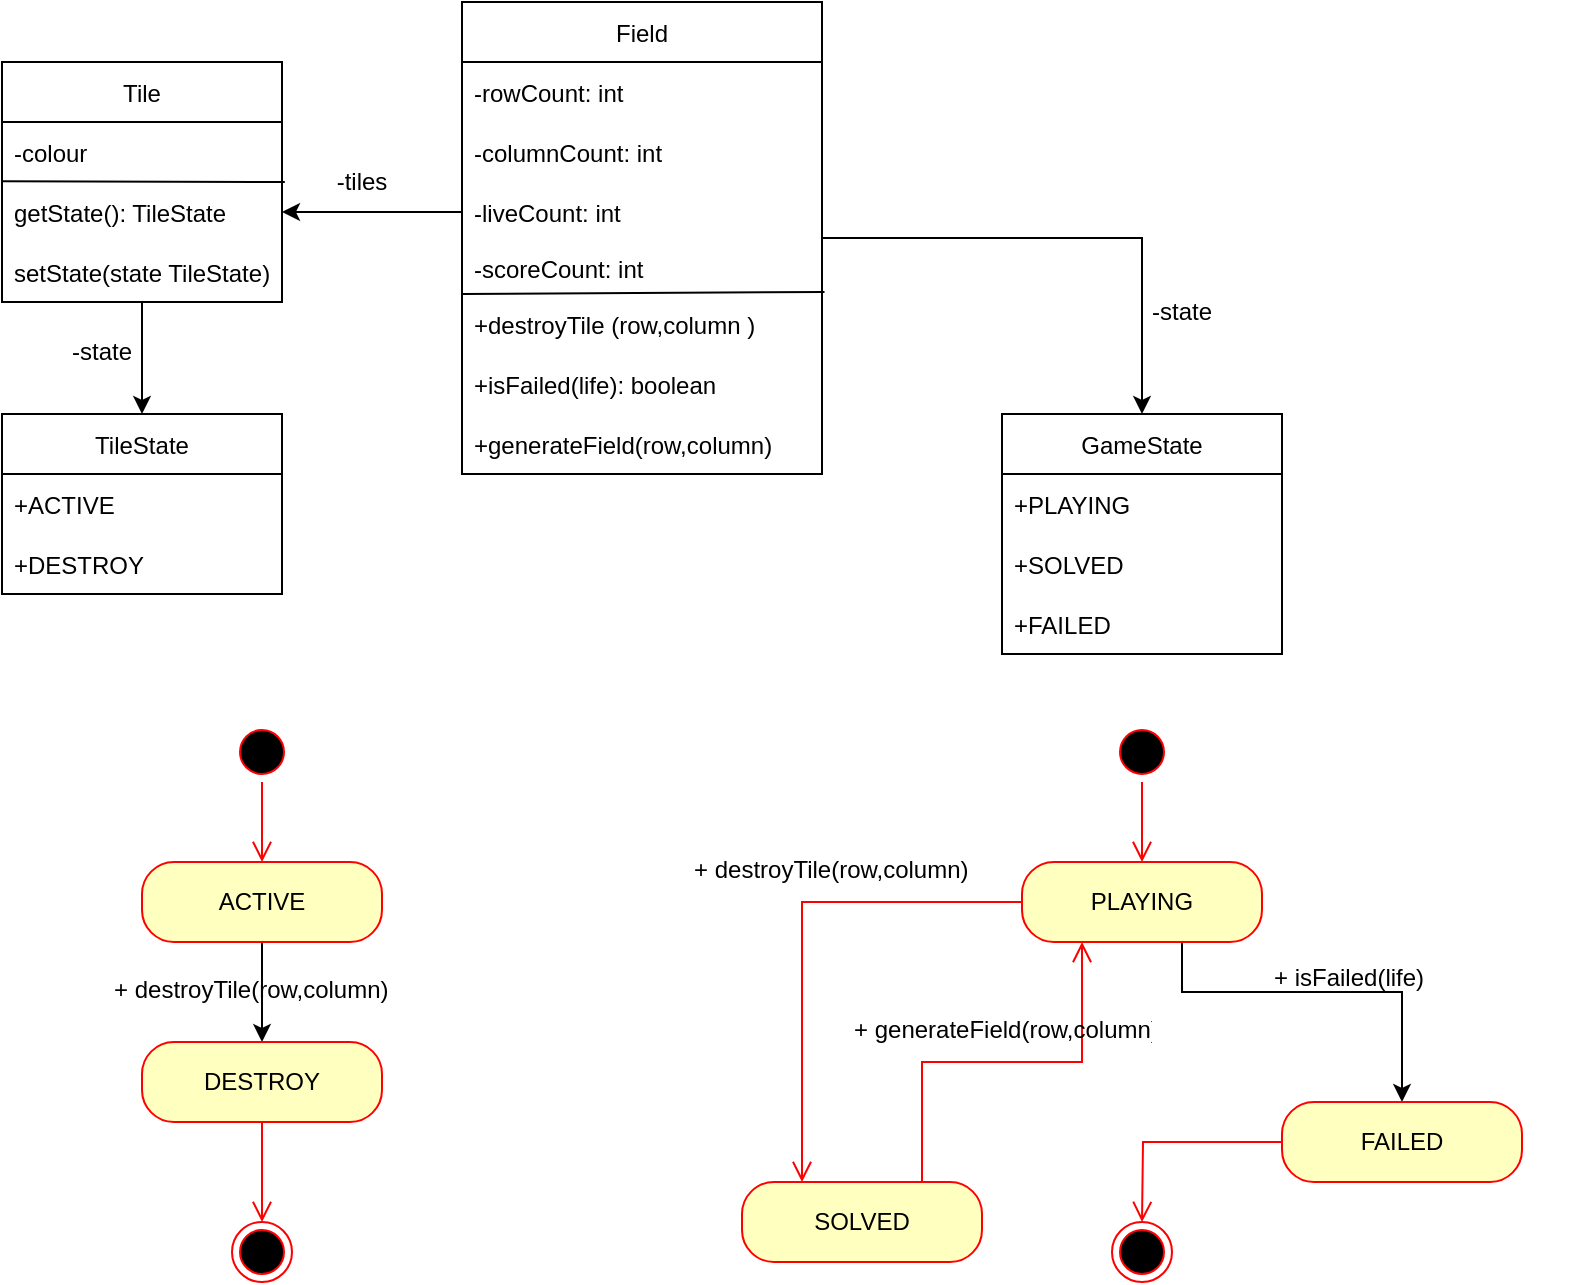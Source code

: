 <mxfile version="16.6.2" type="device"><diagram id="NinXeD1tLTSvCLf6tjEt" name="Page-1"><mxGraphModel dx="1182" dy="764" grid="1" gridSize="10" guides="1" tooltips="1" connect="1" arrows="1" fold="1" page="1" pageScale="1" pageWidth="850" pageHeight="1100" math="0" shadow="0"><root><mxCell id="0"/><mxCell id="1" parent="0"/><mxCell id="EaYm3IbOgNCF2yHg5rfj-52" style="edgeStyle=orthogonalEdgeStyle;rounded=0;orthogonalLoop=1;jettySize=auto;html=1;entryX=0.5;entryY=0;entryDx=0;entryDy=0;" edge="1" parent="1" source="EaYm3IbOgNCF2yHg5rfj-7" target="EaYm3IbOgNCF2yHg5rfj-48"><mxGeometry relative="1" as="geometry"/></mxCell><mxCell id="EaYm3IbOgNCF2yHg5rfj-7" value="Field" style="swimlane;fontStyle=0;childLayout=stackLayout;horizontal=1;startSize=30;horizontalStack=0;resizeParent=1;resizeParentMax=0;resizeLast=0;collapsible=1;marginBottom=0;" vertex="1" parent="1"><mxGeometry x="290" y="300" width="180" height="236" as="geometry"/></mxCell><mxCell id="EaYm3IbOgNCF2yHg5rfj-8" value="-rowCount: int" style="text;strokeColor=none;fillColor=none;align=left;verticalAlign=middle;spacingLeft=4;spacingRight=4;overflow=hidden;points=[[0,0.5],[1,0.5]];portConstraint=eastwest;rotatable=0;" vertex="1" parent="EaYm3IbOgNCF2yHg5rfj-7"><mxGeometry y="30" width="180" height="30" as="geometry"/></mxCell><mxCell id="EaYm3IbOgNCF2yHg5rfj-9" value="-columnCount: int" style="text;strokeColor=none;fillColor=none;align=left;verticalAlign=middle;spacingLeft=4;spacingRight=4;overflow=hidden;points=[[0,0.5],[1,0.5]];portConstraint=eastwest;rotatable=0;" vertex="1" parent="EaYm3IbOgNCF2yHg5rfj-7"><mxGeometry y="60" width="180" height="30" as="geometry"/></mxCell><mxCell id="EaYm3IbOgNCF2yHg5rfj-10" value="-liveCount: int" style="text;strokeColor=none;fillColor=none;align=left;verticalAlign=middle;spacingLeft=4;spacingRight=4;overflow=hidden;points=[[0,0.5],[1,0.5]];portConstraint=eastwest;rotatable=0;" vertex="1" parent="EaYm3IbOgNCF2yHg5rfj-7"><mxGeometry y="90" width="180" height="30" as="geometry"/></mxCell><mxCell id="EaYm3IbOgNCF2yHg5rfj-17" value="-scoreCount: int" style="text;strokeColor=none;fillColor=none;align=left;verticalAlign=top;spacingLeft=4;spacingRight=4;overflow=hidden;rotatable=0;points=[[0,0.5],[1,0.5]];portConstraint=eastwest;" vertex="1" parent="EaYm3IbOgNCF2yHg5rfj-7"><mxGeometry y="120" width="180" height="26" as="geometry"/></mxCell><mxCell id="EaYm3IbOgNCF2yHg5rfj-27" value="+destroyTile (row,column )" style="text;strokeColor=none;fillColor=none;align=left;verticalAlign=middle;spacingLeft=4;spacingRight=4;overflow=hidden;points=[[0,0.5],[1,0.5]];portConstraint=eastwest;rotatable=0;" vertex="1" parent="EaYm3IbOgNCF2yHg5rfj-7"><mxGeometry y="146" width="180" height="30" as="geometry"/></mxCell><mxCell id="EaYm3IbOgNCF2yHg5rfj-28" value="+isFailed(life): boolean" style="text;strokeColor=none;fillColor=none;align=left;verticalAlign=middle;spacingLeft=4;spacingRight=4;overflow=hidden;points=[[0,0.5],[1,0.5]];portConstraint=eastwest;rotatable=0;" vertex="1" parent="EaYm3IbOgNCF2yHg5rfj-7"><mxGeometry y="176" width="180" height="30" as="geometry"/></mxCell><mxCell id="EaYm3IbOgNCF2yHg5rfj-35" value="" style="endArrow=none;html=1;rounded=0;entryX=1.007;entryY=-0.033;entryDx=0;entryDy=0;entryPerimeter=0;exitX=0.002;exitY=0;exitDx=0;exitDy=0;exitPerimeter=0;" edge="1" parent="EaYm3IbOgNCF2yHg5rfj-7" source="EaYm3IbOgNCF2yHg5rfj-27" target="EaYm3IbOgNCF2yHg5rfj-27"><mxGeometry width="50" height="50" relative="1" as="geometry"><mxPoint x="80" y="110" as="sourcePoint"/><mxPoint x="130" y="60" as="targetPoint"/></mxGeometry></mxCell><mxCell id="EaYm3IbOgNCF2yHg5rfj-81" value="+generateField(row,column)" style="text;strokeColor=none;fillColor=none;align=left;verticalAlign=middle;spacingLeft=4;spacingRight=4;overflow=hidden;points=[[0,0.5],[1,0.5]];portConstraint=eastwest;rotatable=0;" vertex="1" parent="EaYm3IbOgNCF2yHg5rfj-7"><mxGeometry y="206" width="180" height="30" as="geometry"/></mxCell><mxCell id="EaYm3IbOgNCF2yHg5rfj-46" style="edgeStyle=orthogonalEdgeStyle;rounded=0;orthogonalLoop=1;jettySize=auto;html=1;entryX=0.5;entryY=0;entryDx=0;entryDy=0;" edge="1" parent="1" source="EaYm3IbOgNCF2yHg5rfj-30" target="EaYm3IbOgNCF2yHg5rfj-41"><mxGeometry relative="1" as="geometry"/></mxCell><mxCell id="EaYm3IbOgNCF2yHg5rfj-30" value="Tile" style="swimlane;fontStyle=0;childLayout=stackLayout;horizontal=1;startSize=30;horizontalStack=0;resizeParent=1;resizeParentMax=0;resizeLast=0;collapsible=1;marginBottom=0;" vertex="1" parent="1"><mxGeometry x="60" y="330" width="140" height="120" as="geometry"/></mxCell><mxCell id="EaYm3IbOgNCF2yHg5rfj-31" value="-colour" style="text;strokeColor=none;fillColor=none;align=left;verticalAlign=middle;spacingLeft=4;spacingRight=4;overflow=hidden;points=[[0,0.5],[1,0.5]];portConstraint=eastwest;rotatable=0;" vertex="1" parent="EaYm3IbOgNCF2yHg5rfj-30"><mxGeometry y="30" width="140" height="30" as="geometry"/></mxCell><mxCell id="EaYm3IbOgNCF2yHg5rfj-40" value="" style="endArrow=none;html=1;rounded=0;entryX=1.01;entryY=0;entryDx=0;entryDy=0;entryPerimeter=0;exitX=-0.002;exitY=-0.011;exitDx=0;exitDy=0;exitPerimeter=0;" edge="1" parent="EaYm3IbOgNCF2yHg5rfj-30" source="EaYm3IbOgNCF2yHg5rfj-36" target="EaYm3IbOgNCF2yHg5rfj-36"><mxGeometry width="50" height="50" relative="1" as="geometry"><mxPoint x="10" y="90" as="sourcePoint"/><mxPoint x="60" y="40" as="targetPoint"/></mxGeometry></mxCell><mxCell id="EaYm3IbOgNCF2yHg5rfj-36" value="getState(): TileState" style="text;strokeColor=none;fillColor=none;align=left;verticalAlign=middle;spacingLeft=4;spacingRight=4;overflow=hidden;points=[[0,0.5],[1,0.5]];portConstraint=eastwest;rotatable=0;" vertex="1" parent="EaYm3IbOgNCF2yHg5rfj-30"><mxGeometry y="60" width="140" height="30" as="geometry"/></mxCell><mxCell id="EaYm3IbOgNCF2yHg5rfj-38" value="setState(state TileState)" style="text;strokeColor=none;fillColor=none;align=left;verticalAlign=middle;spacingLeft=4;spacingRight=4;overflow=hidden;points=[[0,0.5],[1,0.5]];portConstraint=eastwest;rotatable=0;" vertex="1" parent="EaYm3IbOgNCF2yHg5rfj-30"><mxGeometry y="90" width="140" height="30" as="geometry"/></mxCell><mxCell id="EaYm3IbOgNCF2yHg5rfj-41" value="TileState" style="swimlane;fontStyle=0;childLayout=stackLayout;horizontal=1;startSize=30;horizontalStack=0;resizeParent=1;resizeParentMax=0;resizeLast=0;collapsible=1;marginBottom=0;" vertex="1" parent="1"><mxGeometry x="60" y="506" width="140" height="90" as="geometry"/></mxCell><mxCell id="EaYm3IbOgNCF2yHg5rfj-42" value="+ACTIVE" style="text;strokeColor=none;fillColor=none;align=left;verticalAlign=middle;spacingLeft=4;spacingRight=4;overflow=hidden;points=[[0,0.5],[1,0.5]];portConstraint=eastwest;rotatable=0;" vertex="1" parent="EaYm3IbOgNCF2yHg5rfj-41"><mxGeometry y="30" width="140" height="30" as="geometry"/></mxCell><mxCell id="EaYm3IbOgNCF2yHg5rfj-43" value="+DESTROY" style="text;strokeColor=none;fillColor=none;align=left;verticalAlign=middle;spacingLeft=4;spacingRight=4;overflow=hidden;points=[[0,0.5],[1,0.5]];portConstraint=eastwest;rotatable=0;" vertex="1" parent="EaYm3IbOgNCF2yHg5rfj-41"><mxGeometry y="60" width="140" height="30" as="geometry"/></mxCell><mxCell id="EaYm3IbOgNCF2yHg5rfj-47" style="edgeStyle=orthogonalEdgeStyle;rounded=0;orthogonalLoop=1;jettySize=auto;html=1;entryX=1;entryY=0.5;entryDx=0;entryDy=0;" edge="1" parent="1" source="EaYm3IbOgNCF2yHg5rfj-10" target="EaYm3IbOgNCF2yHg5rfj-36"><mxGeometry relative="1" as="geometry"/></mxCell><mxCell id="EaYm3IbOgNCF2yHg5rfj-48" value="GameState" style="swimlane;fontStyle=0;childLayout=stackLayout;horizontal=1;startSize=30;horizontalStack=0;resizeParent=1;resizeParentMax=0;resizeLast=0;collapsible=1;marginBottom=0;" vertex="1" parent="1"><mxGeometry x="560" y="506" width="140" height="120" as="geometry"/></mxCell><mxCell id="EaYm3IbOgNCF2yHg5rfj-49" value="+PLAYING" style="text;strokeColor=none;fillColor=none;align=left;verticalAlign=middle;spacingLeft=4;spacingRight=4;overflow=hidden;points=[[0,0.5],[1,0.5]];portConstraint=eastwest;rotatable=0;" vertex="1" parent="EaYm3IbOgNCF2yHg5rfj-48"><mxGeometry y="30" width="140" height="30" as="geometry"/></mxCell><mxCell id="EaYm3IbOgNCF2yHg5rfj-50" value="+SOLVED" style="text;strokeColor=none;fillColor=none;align=left;verticalAlign=middle;spacingLeft=4;spacingRight=4;overflow=hidden;points=[[0,0.5],[1,0.5]];portConstraint=eastwest;rotatable=0;" vertex="1" parent="EaYm3IbOgNCF2yHg5rfj-48"><mxGeometry y="60" width="140" height="30" as="geometry"/></mxCell><mxCell id="EaYm3IbOgNCF2yHg5rfj-51" value="+FAILED" style="text;strokeColor=none;fillColor=none;align=left;verticalAlign=middle;spacingLeft=4;spacingRight=4;overflow=hidden;points=[[0,0.5],[1,0.5]];portConstraint=eastwest;rotatable=0;" vertex="1" parent="EaYm3IbOgNCF2yHg5rfj-48"><mxGeometry y="90" width="140" height="30" as="geometry"/></mxCell><mxCell id="EaYm3IbOgNCF2yHg5rfj-54" value="" style="ellipse;html=1;shape=startState;fillColor=#000000;strokeColor=#ff0000;" vertex="1" parent="1"><mxGeometry x="615" y="660" width="30" height="30" as="geometry"/></mxCell><mxCell id="EaYm3IbOgNCF2yHg5rfj-55" value="" style="edgeStyle=orthogonalEdgeStyle;html=1;verticalAlign=bottom;endArrow=open;endSize=8;strokeColor=#ff0000;rounded=0;" edge="1" source="EaYm3IbOgNCF2yHg5rfj-54" parent="1"><mxGeometry relative="1" as="geometry"><mxPoint x="630" y="730" as="targetPoint"/></mxGeometry></mxCell><mxCell id="EaYm3IbOgNCF2yHg5rfj-64" style="edgeStyle=orthogonalEdgeStyle;rounded=0;orthogonalLoop=1;jettySize=auto;html=1;" edge="1" parent="1" source="EaYm3IbOgNCF2yHg5rfj-56" target="EaYm3IbOgNCF2yHg5rfj-60"><mxGeometry relative="1" as="geometry"><Array as="points"><mxPoint x="650" y="795"/><mxPoint x="760" y="795"/></Array></mxGeometry></mxCell><mxCell id="EaYm3IbOgNCF2yHg5rfj-56" value="PLAYING" style="rounded=1;whiteSpace=wrap;html=1;arcSize=40;fontColor=#000000;fillColor=#ffffc0;strokeColor=#ff0000;" vertex="1" parent="1"><mxGeometry x="570" y="730" width="120" height="40" as="geometry"/></mxCell><mxCell id="EaYm3IbOgNCF2yHg5rfj-57" value="" style="edgeStyle=orthogonalEdgeStyle;html=1;verticalAlign=bottom;endArrow=open;endSize=8;strokeColor=#ff0000;rounded=0;entryX=0.25;entryY=0;entryDx=0;entryDy=0;" edge="1" source="EaYm3IbOgNCF2yHg5rfj-56" parent="1" target="EaYm3IbOgNCF2yHg5rfj-58"><mxGeometry relative="1" as="geometry"><mxPoint x="630" y="830" as="targetPoint"/><Array as="points"><mxPoint x="460" y="750"/></Array></mxGeometry></mxCell><mxCell id="EaYm3IbOgNCF2yHg5rfj-58" value="SOLVED" style="rounded=1;whiteSpace=wrap;html=1;arcSize=40;fontColor=#000000;fillColor=#ffffc0;strokeColor=#ff0000;" vertex="1" parent="1"><mxGeometry x="430" y="890" width="120" height="40" as="geometry"/></mxCell><mxCell id="EaYm3IbOgNCF2yHg5rfj-59" value="" style="edgeStyle=orthogonalEdgeStyle;html=1;verticalAlign=bottom;endArrow=open;endSize=8;strokeColor=#ff0000;rounded=0;" edge="1" source="EaYm3IbOgNCF2yHg5rfj-58" parent="1" target="EaYm3IbOgNCF2yHg5rfj-56"><mxGeometry relative="1" as="geometry"><mxPoint x="520" y="920" as="targetPoint"/><Array as="points"><mxPoint x="520" y="830"/><mxPoint x="600" y="830"/></Array></mxGeometry></mxCell><mxCell id="EaYm3IbOgNCF2yHg5rfj-60" value="FAILED" style="rounded=1;whiteSpace=wrap;html=1;arcSize=40;fontColor=#000000;fillColor=#ffffc0;strokeColor=#ff0000;" vertex="1" parent="1"><mxGeometry x="700" y="850" width="120" height="40" as="geometry"/></mxCell><mxCell id="EaYm3IbOgNCF2yHg5rfj-61" value="" style="edgeStyle=orthogonalEdgeStyle;html=1;verticalAlign=bottom;endArrow=open;endSize=8;strokeColor=#ff0000;rounded=0;" edge="1" source="EaYm3IbOgNCF2yHg5rfj-60" parent="1"><mxGeometry relative="1" as="geometry"><mxPoint x="630" y="910" as="targetPoint"/></mxGeometry></mxCell><mxCell id="EaYm3IbOgNCF2yHg5rfj-62" value="" style="ellipse;html=1;shape=endState;fillColor=#000000;strokeColor=#ff0000;" vertex="1" parent="1"><mxGeometry x="615" y="910" width="30" height="30" as="geometry"/></mxCell><mxCell id="EaYm3IbOgNCF2yHg5rfj-65" value="" style="ellipse;html=1;shape=startState;fillColor=#000000;strokeColor=#ff0000;" vertex="1" parent="1"><mxGeometry x="175" y="660" width="30" height="30" as="geometry"/></mxCell><mxCell id="EaYm3IbOgNCF2yHg5rfj-66" value="" style="edgeStyle=orthogonalEdgeStyle;html=1;verticalAlign=bottom;endArrow=open;endSize=8;strokeColor=#ff0000;rounded=0;" edge="1" parent="1" source="EaYm3IbOgNCF2yHg5rfj-65"><mxGeometry relative="1" as="geometry"><mxPoint x="190" y="730" as="targetPoint"/></mxGeometry></mxCell><mxCell id="EaYm3IbOgNCF2yHg5rfj-67" style="edgeStyle=orthogonalEdgeStyle;rounded=0;orthogonalLoop=1;jettySize=auto;html=1;" edge="1" parent="1" source="EaYm3IbOgNCF2yHg5rfj-68" target="EaYm3IbOgNCF2yHg5rfj-72"><mxGeometry relative="1" as="geometry"><Array as="points"><mxPoint x="190" y="790"/><mxPoint x="190" y="790"/></Array></mxGeometry></mxCell><mxCell id="EaYm3IbOgNCF2yHg5rfj-68" value="ACTIVE" style="rounded=1;whiteSpace=wrap;html=1;arcSize=40;fontColor=#000000;fillColor=#ffffc0;strokeColor=#ff0000;" vertex="1" parent="1"><mxGeometry x="130" y="730" width="120" height="40" as="geometry"/></mxCell><mxCell id="EaYm3IbOgNCF2yHg5rfj-72" value="DESTROY" style="rounded=1;whiteSpace=wrap;html=1;arcSize=40;fontColor=#000000;fillColor=#ffffc0;strokeColor=#ff0000;" vertex="1" parent="1"><mxGeometry x="130" y="820" width="120" height="40" as="geometry"/></mxCell><mxCell id="EaYm3IbOgNCF2yHg5rfj-73" value="" style="edgeStyle=orthogonalEdgeStyle;html=1;verticalAlign=bottom;endArrow=open;endSize=8;strokeColor=#ff0000;rounded=0;" edge="1" parent="1" source="EaYm3IbOgNCF2yHg5rfj-72"><mxGeometry relative="1" as="geometry"><mxPoint x="190" y="910" as="targetPoint"/></mxGeometry></mxCell><mxCell id="EaYm3IbOgNCF2yHg5rfj-74" value="" style="ellipse;html=1;shape=endState;fillColor=#000000;strokeColor=#ff0000;" vertex="1" parent="1"><mxGeometry x="175" y="910" width="30" height="30" as="geometry"/></mxCell><mxCell id="EaYm3IbOgNCF2yHg5rfj-75" value="-tiles" style="text;html=1;strokeColor=none;fillColor=none;align=center;verticalAlign=middle;whiteSpace=wrap;rounded=0;" vertex="1" parent="1"><mxGeometry x="210" y="375" width="60" height="30" as="geometry"/></mxCell><mxCell id="EaYm3IbOgNCF2yHg5rfj-76" value="-state" style="text;html=1;strokeColor=none;fillColor=none;align=center;verticalAlign=middle;whiteSpace=wrap;rounded=0;" vertex="1" parent="1"><mxGeometry x="80" y="460" width="60" height="30" as="geometry"/></mxCell><mxCell id="EaYm3IbOgNCF2yHg5rfj-77" value="-state" style="text;html=1;strokeColor=none;fillColor=none;align=center;verticalAlign=middle;whiteSpace=wrap;rounded=0;" vertex="1" parent="1"><mxGeometry x="620" y="440" width="60" height="30" as="geometry"/></mxCell><mxCell id="EaYm3IbOgNCF2yHg5rfj-80" value="+ destroyTile(row,column)" style="text;strokeColor=none;fillColor=none;align=left;verticalAlign=top;spacingLeft=4;spacingRight=4;overflow=hidden;rotatable=0;points=[[0,0.5],[1,0.5]];portConstraint=eastwest;" vertex="1" parent="1"><mxGeometry x="400" y="720" width="160" height="26" as="geometry"/></mxCell><mxCell id="EaYm3IbOgNCF2yHg5rfj-84" value="+ generateField(row,column)" style="text;strokeColor=none;fillColor=none;align=left;verticalAlign=top;spacingLeft=4;spacingRight=4;overflow=hidden;rotatable=0;points=[[0,0.5],[1,0.5]];portConstraint=eastwest;" vertex="1" parent="1"><mxGeometry x="480" y="800" width="160" height="26" as="geometry"/></mxCell><mxCell id="EaYm3IbOgNCF2yHg5rfj-85" value="+ isFailed(life)" style="text;strokeColor=none;fillColor=none;align=left;verticalAlign=top;spacingLeft=4;spacingRight=4;overflow=hidden;rotatable=0;points=[[0,0.5],[1,0.5]];portConstraint=eastwest;" vertex="1" parent="1"><mxGeometry x="690" y="774" width="160" height="26" as="geometry"/></mxCell><mxCell id="EaYm3IbOgNCF2yHg5rfj-86" value="+ destroyTile(row,column)" style="text;strokeColor=none;fillColor=none;align=left;verticalAlign=top;spacingLeft=4;spacingRight=4;overflow=hidden;rotatable=0;points=[[0,0.5],[1,0.5]];portConstraint=eastwest;" vertex="1" parent="1"><mxGeometry x="110" y="780" width="160" height="26" as="geometry"/></mxCell></root></mxGraphModel></diagram></mxfile>